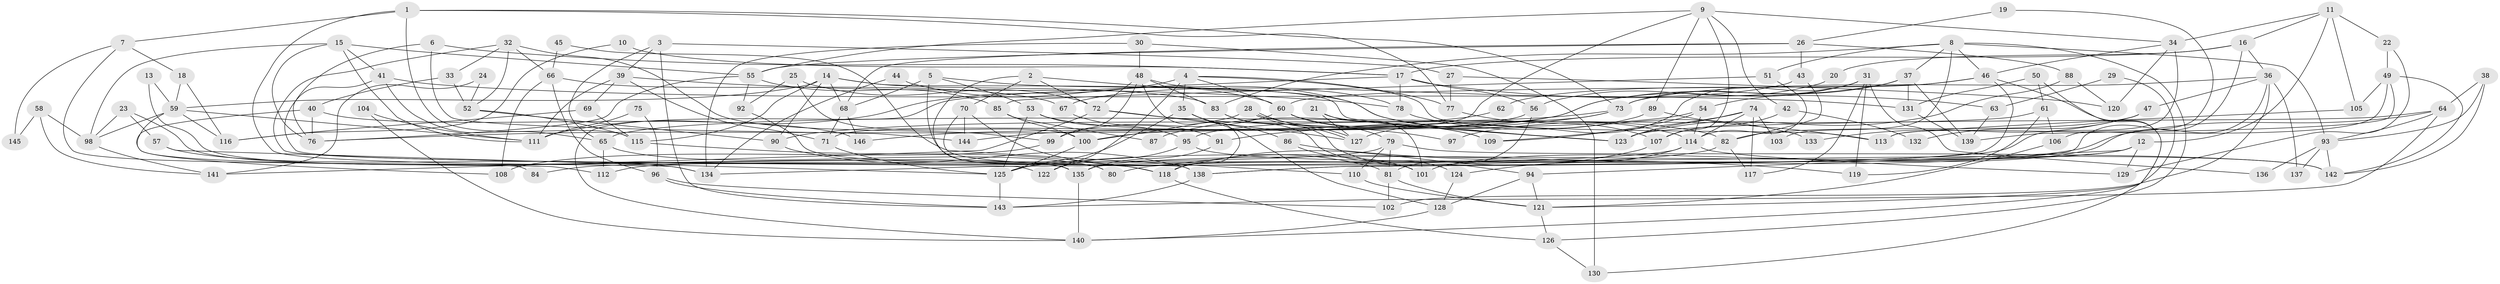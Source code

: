 // coarse degree distribution, {9: 0.05102040816326531, 4: 0.12244897959183673, 7: 0.08163265306122448, 8: 0.10204081632653061, 10: 0.01020408163265306, 2: 0.1326530612244898, 6: 0.16326530612244897, 5: 0.09183673469387756, 3: 0.24489795918367346}
// Generated by graph-tools (version 1.1) at 2025/52/02/27/25 19:52:07]
// undirected, 146 vertices, 292 edges
graph export_dot {
graph [start="1"]
  node [color=gray90,style=filled];
  1;
  2;
  3;
  4;
  5;
  6;
  7;
  8;
  9;
  10;
  11;
  12;
  13;
  14;
  15;
  16;
  17;
  18;
  19;
  20;
  21;
  22;
  23;
  24;
  25;
  26;
  27;
  28;
  29;
  30;
  31;
  32;
  33;
  34;
  35;
  36;
  37;
  38;
  39;
  40;
  41;
  42;
  43;
  44;
  45;
  46;
  47;
  48;
  49;
  50;
  51;
  52;
  53;
  54;
  55;
  56;
  57;
  58;
  59;
  60;
  61;
  62;
  63;
  64;
  65;
  66;
  67;
  68;
  69;
  70;
  71;
  72;
  73;
  74;
  75;
  76;
  77;
  78;
  79;
  80;
  81;
  82;
  83;
  84;
  85;
  86;
  87;
  88;
  89;
  90;
  91;
  92;
  93;
  94;
  95;
  96;
  97;
  98;
  99;
  100;
  101;
  102;
  103;
  104;
  105;
  106;
  107;
  108;
  109;
  110;
  111;
  112;
  113;
  114;
  115;
  116;
  117;
  118;
  119;
  120;
  121;
  122;
  123;
  124;
  125;
  126;
  127;
  128;
  129;
  130;
  131;
  132;
  133;
  134;
  135;
  136;
  137;
  138;
  139;
  140;
  141;
  142;
  143;
  144;
  145;
  146;
  1 -- 73;
  1 -- 115;
  1 -- 7;
  1 -- 77;
  1 -- 134;
  2 -- 135;
  2 -- 72;
  2 -- 70;
  2 -- 123;
  3 -- 143;
  3 -- 39;
  3 -- 27;
  3 -- 65;
  4 -- 60;
  4 -- 77;
  4 -- 35;
  4 -- 111;
  4 -- 113;
  4 -- 122;
  5 -- 68;
  5 -- 53;
  5 -- 80;
  5 -- 114;
  6 -- 17;
  6 -- 76;
  6 -- 144;
  7 -- 18;
  7 -- 84;
  7 -- 145;
  8 -- 37;
  8 -- 83;
  8 -- 46;
  8 -- 51;
  8 -- 93;
  8 -- 103;
  8 -- 126;
  9 -- 34;
  9 -- 55;
  9 -- 42;
  9 -- 71;
  9 -- 89;
  9 -- 107;
  10 -- 116;
  10 -- 17;
  11 -- 16;
  11 -- 12;
  11 -- 22;
  11 -- 34;
  11 -- 105;
  12 -- 135;
  12 -- 129;
  12 -- 80;
  12 -- 94;
  13 -- 135;
  13 -- 59;
  14 -- 123;
  14 -- 115;
  14 -- 59;
  14 -- 68;
  14 -- 83;
  14 -- 90;
  15 -- 111;
  15 -- 41;
  15 -- 55;
  15 -- 76;
  15 -- 98;
  16 -- 135;
  16 -- 17;
  16 -- 20;
  16 -- 36;
  17 -- 140;
  17 -- 56;
  17 -- 63;
  17 -- 78;
  18 -- 116;
  18 -- 59;
  19 -- 26;
  19 -- 106;
  20 -- 56;
  21 -- 127;
  21 -- 123;
  21 -- 101;
  22 -- 49;
  22 -- 129;
  23 -- 98;
  23 -- 57;
  23 -- 135;
  24 -- 52;
  24 -- 141;
  25 -- 92;
  25 -- 100;
  25 -- 72;
  26 -- 55;
  26 -- 68;
  26 -- 43;
  26 -- 88;
  27 -- 77;
  27 -- 120;
  28 -- 109;
  28 -- 127;
  28 -- 127;
  28 -- 100;
  29 -- 63;
  29 -- 121;
  30 -- 48;
  30 -- 134;
  30 -- 130;
  31 -- 117;
  31 -- 73;
  31 -- 87;
  31 -- 97;
  31 -- 119;
  31 -- 136;
  32 -- 33;
  32 -- 99;
  32 -- 52;
  32 -- 66;
  32 -- 122;
  33 -- 52;
  33 -- 40;
  34 -- 138;
  34 -- 46;
  34 -- 120;
  35 -- 128;
  35 -- 86;
  35 -- 125;
  36 -- 102;
  36 -- 47;
  36 -- 73;
  36 -- 101;
  36 -- 137;
  37 -- 144;
  37 -- 139;
  37 -- 54;
  37 -- 131;
  38 -- 142;
  38 -- 64;
  38 -- 93;
  39 -- 78;
  39 -- 71;
  39 -- 69;
  39 -- 111;
  40 -- 76;
  40 -- 146;
  40 -- 108;
  41 -- 138;
  41 -- 65;
  41 -- 131;
  42 -- 107;
  42 -- 132;
  43 -- 67;
  43 -- 82;
  44 -- 60;
  44 -- 134;
  45 -- 110;
  45 -- 66;
  46 -- 60;
  46 -- 62;
  46 -- 130;
  46 -- 138;
  47 -- 82;
  47 -- 132;
  47 -- 133;
  48 -- 72;
  48 -- 83;
  48 -- 78;
  48 -- 99;
  48 -- 118;
  49 -- 142;
  49 -- 113;
  49 -- 105;
  49 -- 139;
  50 -- 131;
  50 -- 61;
  50 -- 140;
  51 -- 114;
  51 -- 85;
  52 -- 90;
  52 -- 115;
  53 -- 95;
  53 -- 125;
  53 -- 82;
  54 -- 114;
  54 -- 109;
  54 -- 146;
  55 -- 85;
  55 -- 76;
  55 -- 92;
  56 -- 100;
  56 -- 81;
  57 -- 125;
  57 -- 134;
  58 -- 98;
  58 -- 141;
  58 -- 145;
  59 -- 111;
  59 -- 98;
  59 -- 112;
  59 -- 116;
  60 -- 79;
  60 -- 99;
  60 -- 109;
  61 -- 65;
  61 -- 119;
  61 -- 106;
  62 -- 76;
  63 -- 139;
  64 -- 123;
  64 -- 93;
  64 -- 125;
  64 -- 143;
  65 -- 80;
  65 -- 112;
  66 -- 108;
  66 -- 67;
  66 -- 96;
  67 -- 91;
  68 -- 71;
  68 -- 146;
  69 -- 115;
  69 -- 116;
  70 -- 118;
  70 -- 81;
  70 -- 144;
  71 -- 125;
  72 -- 127;
  72 -- 97;
  72 -- 141;
  73 -- 90;
  73 -- 91;
  73 -- 95;
  74 -- 123;
  74 -- 109;
  74 -- 103;
  74 -- 114;
  74 -- 117;
  75 -- 111;
  75 -- 96;
  77 -- 107;
  78 -- 133;
  79 -- 112;
  79 -- 142;
  79 -- 81;
  79 -- 110;
  81 -- 102;
  81 -- 121;
  82 -- 84;
  82 -- 117;
  83 -- 94;
  83 -- 124;
  85 -- 100;
  85 -- 87;
  86 -- 101;
  86 -- 119;
  88 -- 120;
  88 -- 123;
  89 -- 113;
  89 -- 127;
  90 -- 138;
  91 -- 135;
  92 -- 101;
  93 -- 136;
  93 -- 137;
  93 -- 142;
  94 -- 121;
  94 -- 128;
  95 -- 122;
  95 -- 142;
  96 -- 143;
  96 -- 102;
  98 -- 141;
  99 -- 108;
  100 -- 125;
  104 -- 111;
  104 -- 140;
  105 -- 113;
  106 -- 121;
  107 -- 118;
  110 -- 121;
  114 -- 124;
  114 -- 129;
  114 -- 134;
  115 -- 118;
  118 -- 126;
  121 -- 126;
  124 -- 128;
  125 -- 143;
  126 -- 130;
  128 -- 140;
  131 -- 139;
  135 -- 140;
  138 -- 143;
}
